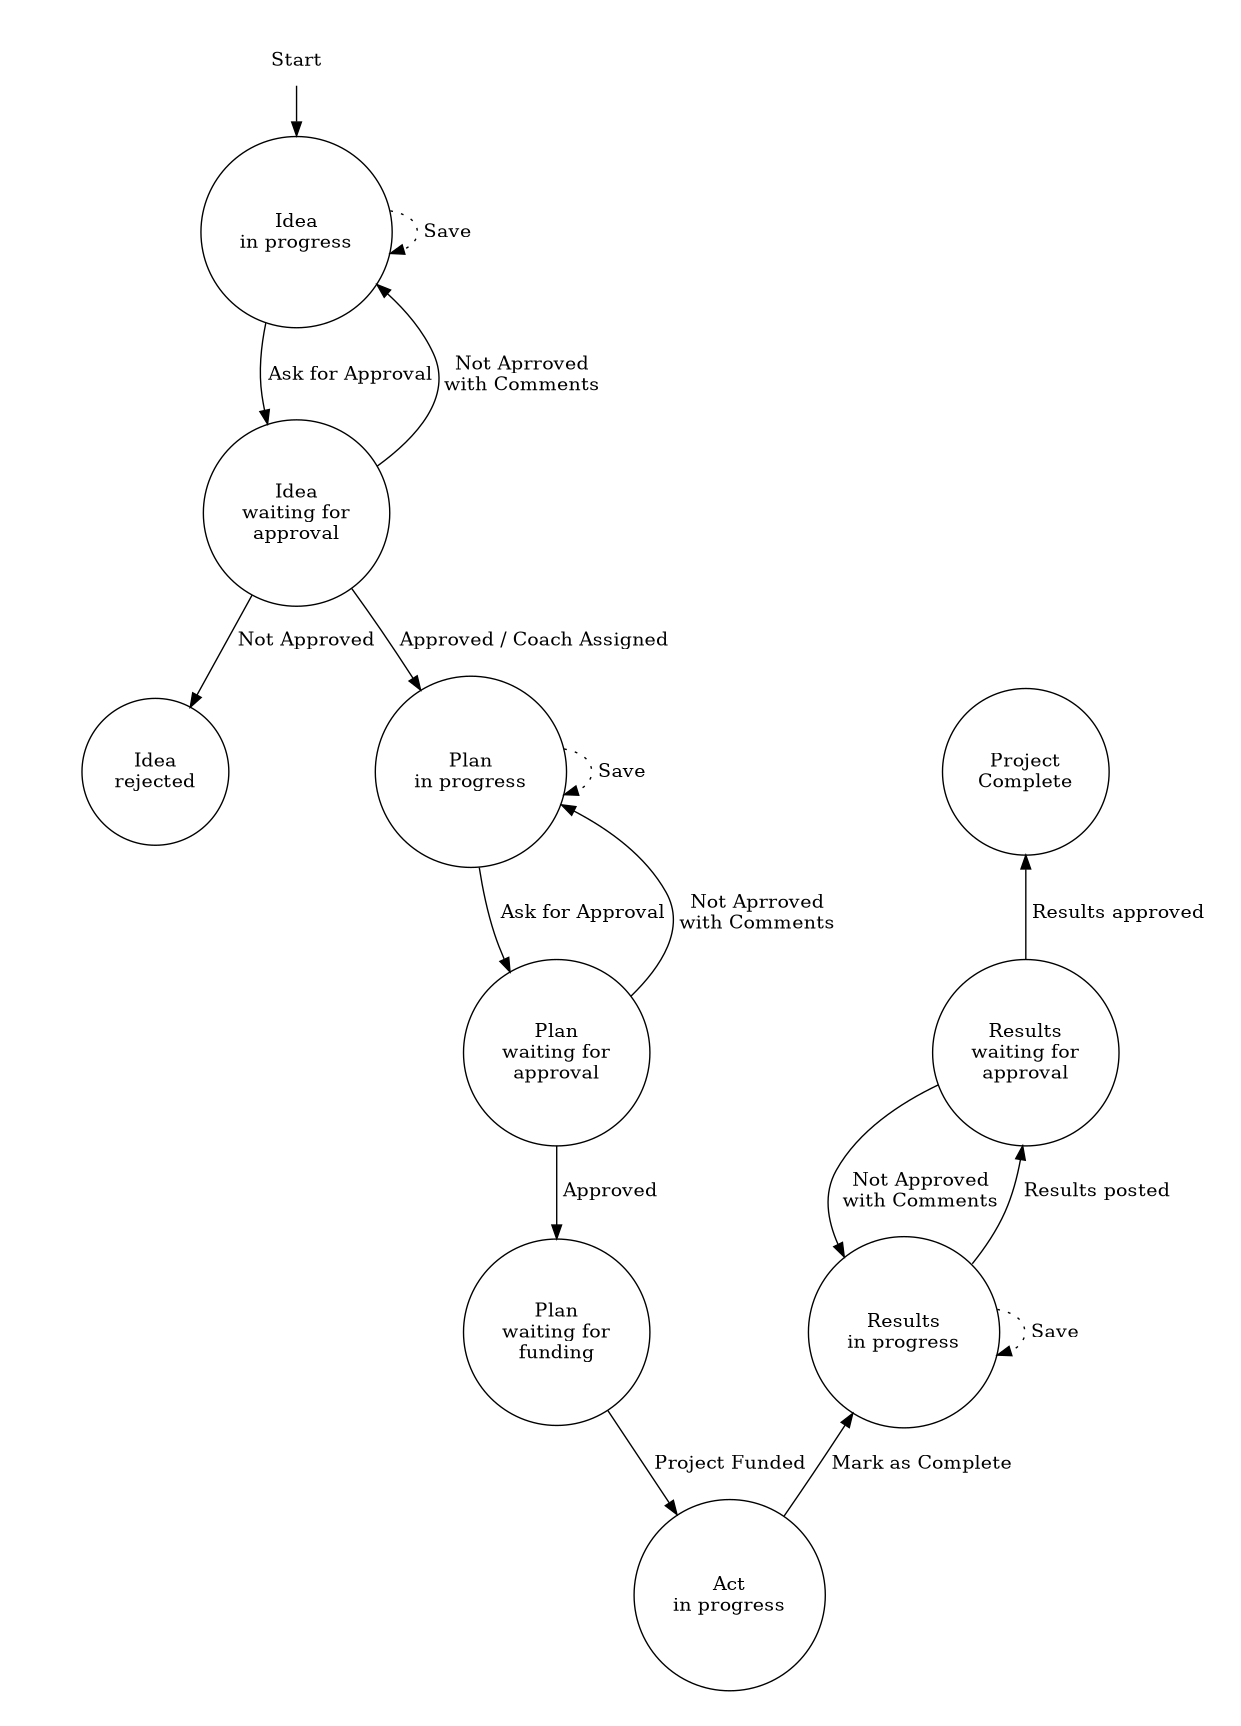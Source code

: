 // http://old.nabble.com/Fixedsize-nodes-respecting-label-size-td23537069.html
//
// Generate pdf with this line to get equal sized nodes:
//
// dot -Tpdf -Nwidth=$(dot project-states.dot | sed -E -n 's/^.*width="([0-9.]+)".*$/\1/p' | sort | tail -1) -O project-states.dot

digraph G {
	/*
	 * Global graph settings
	 */
        size="7.87,11.29"; // fit on A4 paper (size in inches)
	ratio=fill;
	margin="0.2";
	node [ shape=circle ];

	/*
	 * Edge definitions
	 */
	// Idea: in progress
	Start -> idea_in_progress;
	idea_in_progress -> idea_in_progress [ label=" Save",style=dotted ];
	idea_in_progress -> idea_waiting_for_approval [ label=" Ask for Approval" ];

	// Idea: waiting for approval
	idea_waiting_for_approval -> idea_in_progress  [ label=" Not Aprroved\n with Comments" ];
	idea_waiting_for_approval -> idea_rejected [ label=" Not Approved" ];
	idea_waiting_for_approval -> plan_in_progress [ label=" Approved / Coach Assigned" ];

	// Plan: in progress
	plan_in_progress -> plan_in_progress [ label=" Save",style=dotted ];
	plan_in_progress -> plan_waiting_for_approval [ label=" Ask for Approval" ];

	// Plan: waiting for approval
	plan_waiting_for_approval -> plan_in_progress  [ label=" Not Aprroved\n with Comments" ];
	plan_waiting_for_approval -> plan_waiting_for_funding [ label=" Approved" ];

	// Plan: waiting for funding
	plan_waiting_for_funding -> act_in_progress [ label=" Project Funded" ];

	// Act: in progress
	act_in_progress -> results_in_progress [ label=" Mark as Complete" ];

	// Results: in progress
	results_in_progress -> results_in_progress [ label=" Save",style=dotted ];
	results_in_progress -> results_waiting_for_approval [ label=" Results posted" ];

	// Results: waiting for approval
	results_waiting_for_approval -> results_in_progress [ label=" Not Approved\n with Comments" ];
	results_waiting_for_approval -> project_complete [ label=" Results approved" ];

	/*
	 * Node properties
	 */
	// start / end
	Start [ shape=plaintext ];
	project_complete [ label="Project\nComplete" ];

	// Idea
	idea_in_progress [ label="Idea\nin progress" ];
	idea_waiting_for_approval [ label="Idea\nwaiting for\napproval" ];
	idea_rejected [ label="Idea\nrejected",shape=circle ];

	// Plan
	plan_in_progress [ label="Plan\nin progress",shape=circle ];
	plan_waiting_for_approval [ label="Plan\nwaiting for\napproval" ];
	plan_waiting_for_funding [ label="Plan\nwaiting for\nfunding" ];

	// Act
	act_in_progress [ label="Act\nin progress" ];

	// Results
	results_in_progress [ label="Results\nin progress" ];
	results_waiting_for_approval [ label="Results\nwaiting for\napproval" ];

	/*
	 * Node levels
	 */
	{ rank=same; plan_in_progress project_complete };
	{ rank=same; plan_waiting_for_approval results_waiting_for_approval };
	{ rank=same; plan_waiting_for_funding results_in_progress };
}

